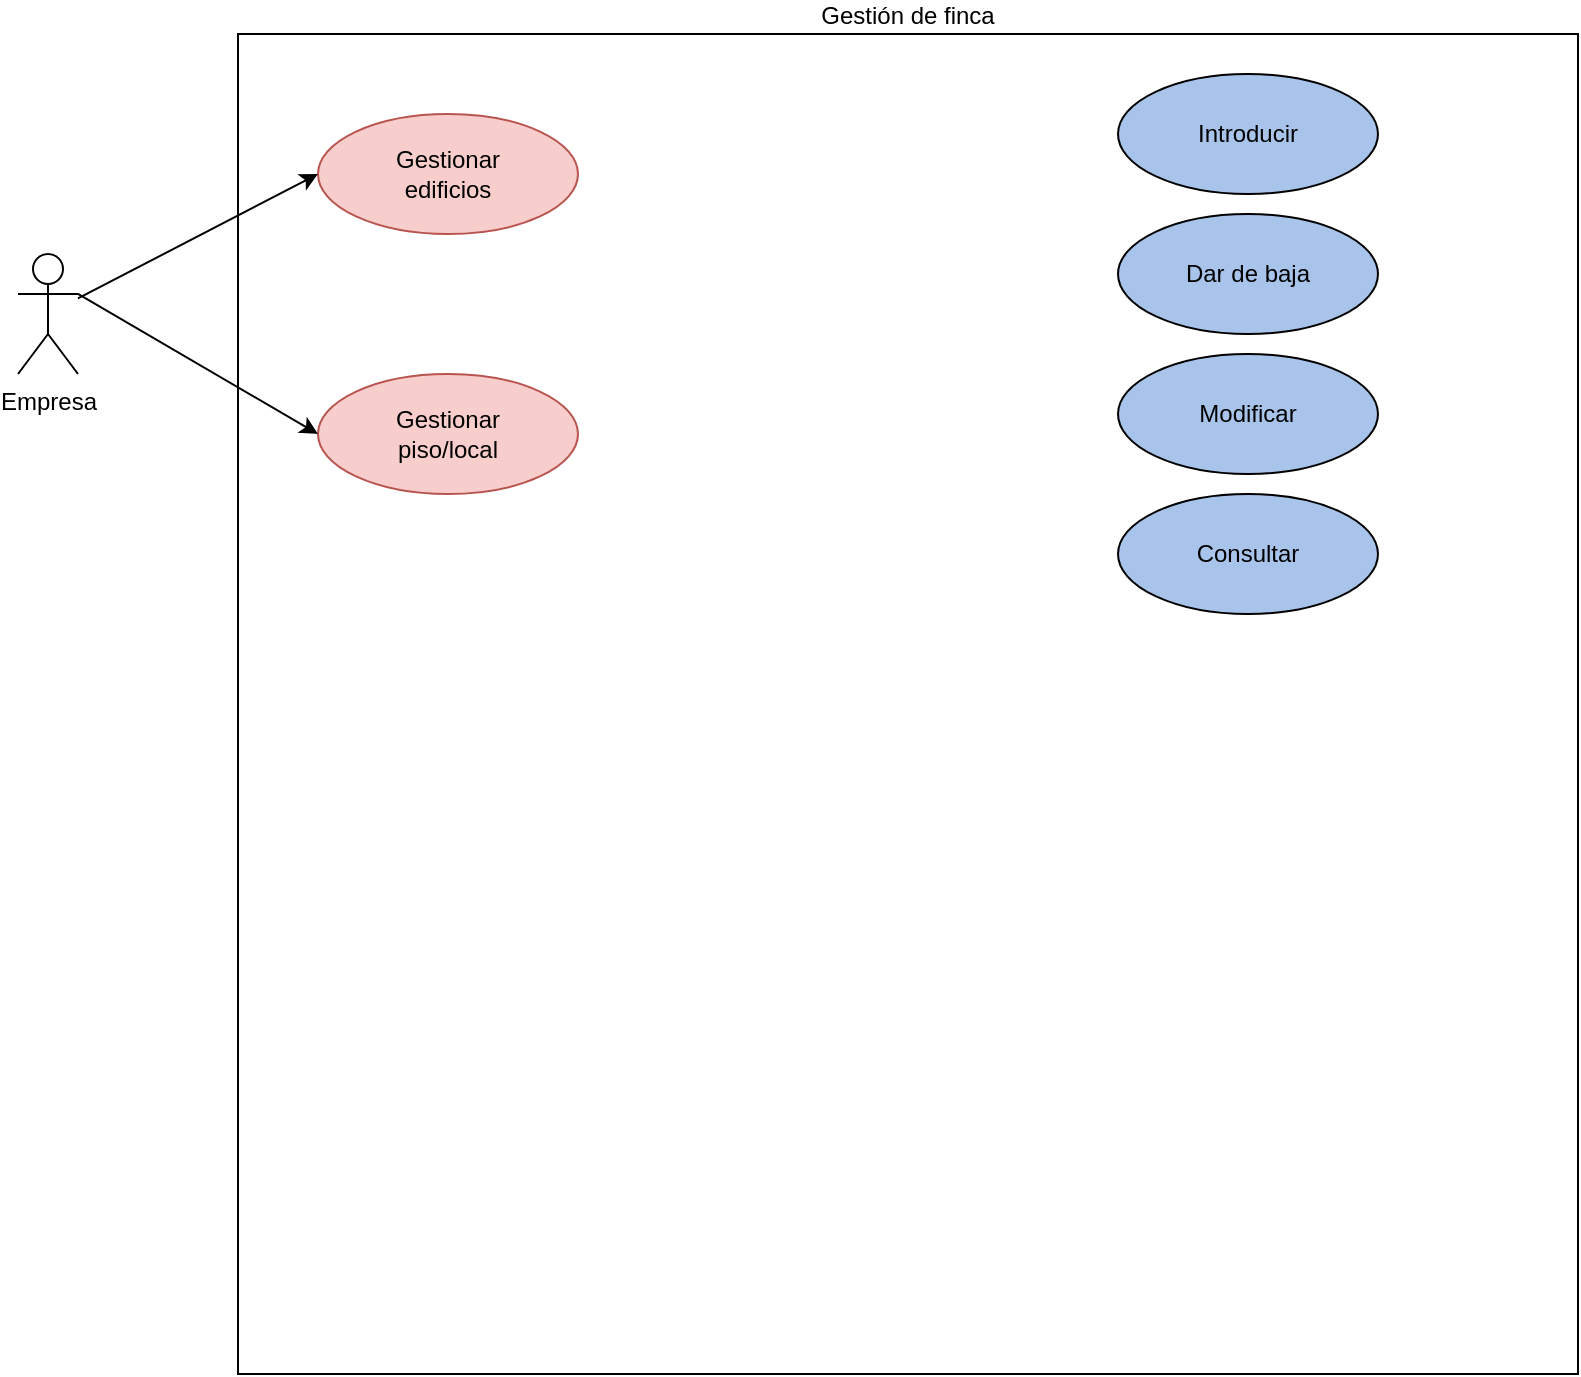 <mxfile version="15.7.3" type="github">
  <diagram id="C5RBs43oDa-KdzZeNtuy" name="Page-1">
    <mxGraphModel dx="2183" dy="771" grid="1" gridSize="10" guides="1" tooltips="1" connect="1" arrows="1" fold="1" page="1" pageScale="1" pageWidth="827" pageHeight="1169" math="0" shadow="0">
      <root>
        <mxCell id="WIyWlLk6GJQsqaUBKTNV-0" />
        <mxCell id="WIyWlLk6GJQsqaUBKTNV-1" parent="WIyWlLk6GJQsqaUBKTNV-0" />
        <mxCell id="CCxpbM_6_cSvE4r4ky-L-30" value="Empresa" style="shape=umlActor;verticalLabelPosition=bottom;verticalAlign=top;html=1;outlineConnect=0;fontFamily=Helvetica;fillColor=none;" vertex="1" parent="WIyWlLk6GJQsqaUBKTNV-1">
          <mxGeometry x="-70" y="140" width="30" height="60" as="geometry" />
        </mxCell>
        <mxCell id="CCxpbM_6_cSvE4r4ky-L-31" value="&lt;div&gt;Introducir&lt;/div&gt;" style="ellipse;whiteSpace=wrap;html=1;fontFamily=Helvetica;fillColor=#A9C4EB;strokeColor=default;" vertex="1" parent="WIyWlLk6GJQsqaUBKTNV-1">
          <mxGeometry x="480" y="50" width="130" height="60" as="geometry" />
        </mxCell>
        <mxCell id="CCxpbM_6_cSvE4r4ky-L-32" value="Dar de baja" style="ellipse;whiteSpace=wrap;html=1;fontFamily=Helvetica;fillColor=#A9C4EB;strokeColor=default;" vertex="1" parent="WIyWlLk6GJQsqaUBKTNV-1">
          <mxGeometry x="480" y="120" width="130" height="60" as="geometry" />
        </mxCell>
        <mxCell id="CCxpbM_6_cSvE4r4ky-L-33" value="&lt;div&gt;Modificar&lt;/div&gt;" style="ellipse;whiteSpace=wrap;html=1;fontFamily=Helvetica;fillColor=#A9C4EB;strokeColor=default;" vertex="1" parent="WIyWlLk6GJQsqaUBKTNV-1">
          <mxGeometry x="480" y="190" width="130" height="60" as="geometry" />
        </mxCell>
        <mxCell id="CCxpbM_6_cSvE4r4ky-L-34" value="Consultar" style="ellipse;whiteSpace=wrap;html=1;fontFamily=Helvetica;fillColor=#A9C4EB;strokeColor=default;" vertex="1" parent="WIyWlLk6GJQsqaUBKTNV-1">
          <mxGeometry x="480" y="260" width="130" height="60" as="geometry" />
        </mxCell>
        <mxCell id="CCxpbM_6_cSvE4r4ky-L-35" value="&lt;div&gt;Gestión de finca&lt;/div&gt;" style="whiteSpace=wrap;html=1;aspect=fixed;fontFamily=Helvetica;strokeColor=default;fillColor=none;labelPosition=center;verticalLabelPosition=top;align=center;verticalAlign=bottom;" vertex="1" parent="WIyWlLk6GJQsqaUBKTNV-1">
          <mxGeometry x="40" y="30" width="670" height="670" as="geometry" />
        </mxCell>
        <mxCell id="CCxpbM_6_cSvE4r4ky-L-39" value="&lt;div&gt;Gestionar&lt;/div&gt;&lt;div&gt;edificios&lt;/div&gt;" style="ellipse;whiteSpace=wrap;html=1;fontFamily=Helvetica;fillColor=#f8cecc;strokeColor=#b85450;" vertex="1" parent="WIyWlLk6GJQsqaUBKTNV-1">
          <mxGeometry x="80" y="70" width="130" height="60" as="geometry" />
        </mxCell>
        <mxCell id="CCxpbM_6_cSvE4r4ky-L-40" value="&lt;div&gt;Gestionar&lt;/div&gt;&lt;div&gt;piso/local&lt;br&gt;&lt;/div&gt;" style="ellipse;whiteSpace=wrap;html=1;fontFamily=Helvetica;fillColor=#f8cecc;strokeColor=#b85450;" vertex="1" parent="WIyWlLk6GJQsqaUBKTNV-1">
          <mxGeometry x="80" y="200" width="130" height="60" as="geometry" />
        </mxCell>
        <mxCell id="CCxpbM_6_cSvE4r4ky-L-41" value="" style="endArrow=classic;html=1;rounded=0;fontFamily=Helvetica;entryX=0;entryY=0.5;entryDx=0;entryDy=0;" edge="1" parent="WIyWlLk6GJQsqaUBKTNV-1" source="CCxpbM_6_cSvE4r4ky-L-30" target="CCxpbM_6_cSvE4r4ky-L-39">
          <mxGeometry width="50" height="50" relative="1" as="geometry">
            <mxPoint x="350" y="370" as="sourcePoint" />
            <mxPoint x="400" y="320" as="targetPoint" />
          </mxGeometry>
        </mxCell>
        <mxCell id="CCxpbM_6_cSvE4r4ky-L-42" value="" style="endArrow=classic;html=1;rounded=0;fontFamily=Helvetica;entryX=0;entryY=0.5;entryDx=0;entryDy=0;exitX=1;exitY=0.333;exitDx=0;exitDy=0;exitPerimeter=0;" edge="1" parent="WIyWlLk6GJQsqaUBKTNV-1" source="CCxpbM_6_cSvE4r4ky-L-30" target="CCxpbM_6_cSvE4r4ky-L-40">
          <mxGeometry width="50" height="50" relative="1" as="geometry">
            <mxPoint x="-30" y="172.222" as="sourcePoint" />
            <mxPoint x="90" y="110" as="targetPoint" />
          </mxGeometry>
        </mxCell>
      </root>
    </mxGraphModel>
  </diagram>
</mxfile>
